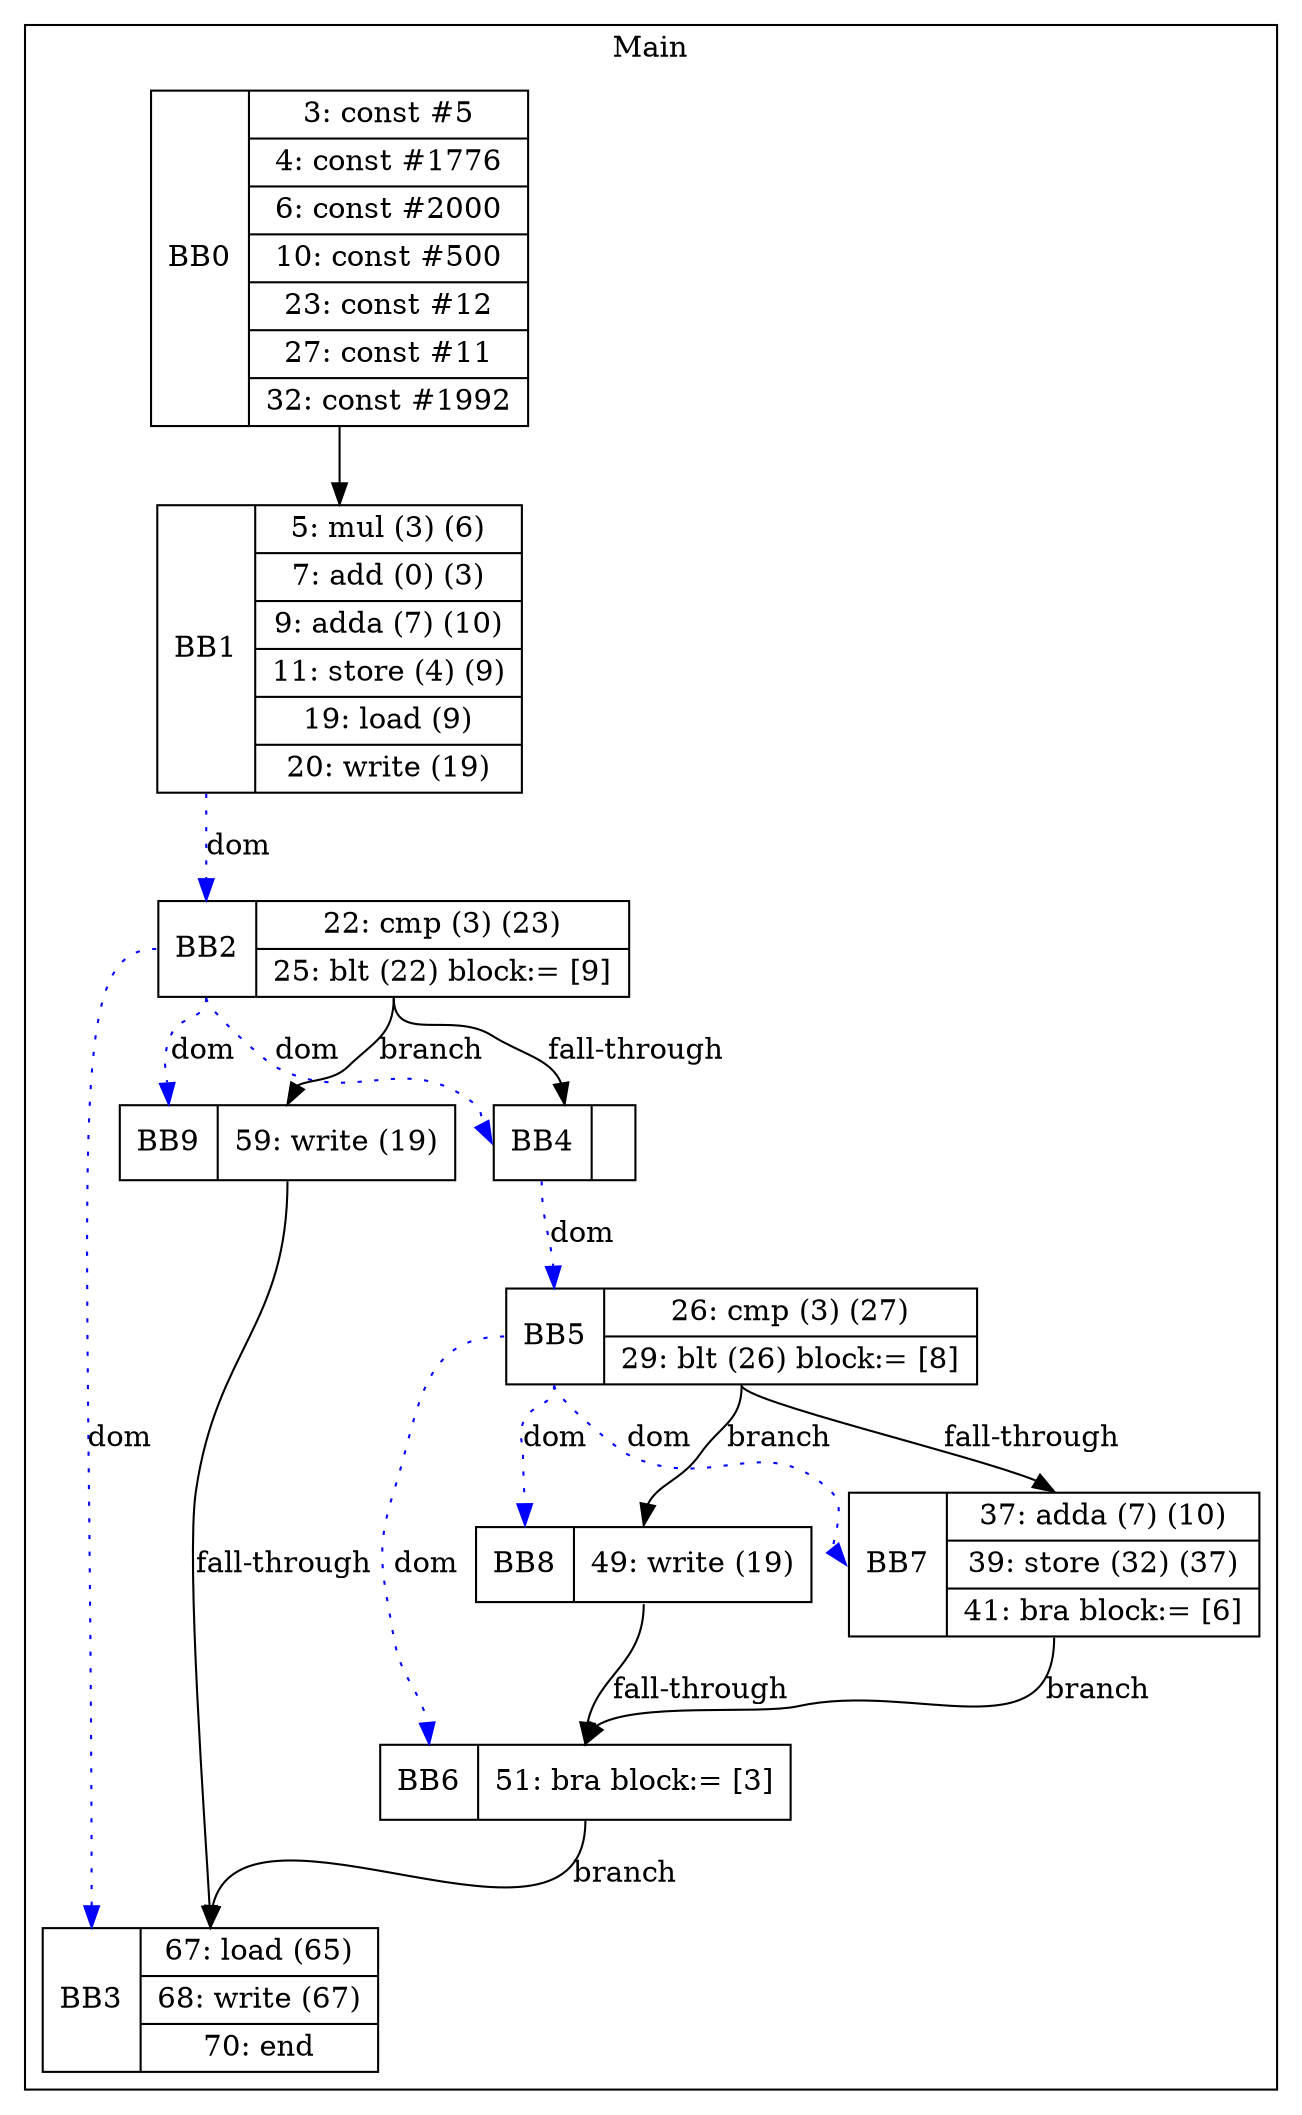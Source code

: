 digraph G {
node [shape=record];
subgraph cluster_main{
label = "Main";
BB0 [shape=record, label="<b>BB0|{3: const #5|4: const #1776|6: const #2000|10: const #500|23: const #12|27: const #11|32: const #1992}"];
BB1 [shape=record, label="<b>BB1|{5: mul (3) (6)|7: add (0) (3)|9: adda (7) (10)|11: store (4) (9)|19: load (9)|20: write (19)}"];
BB2 [shape=record, label="<b>BB2|{22: cmp (3) (23)|25: blt (22) block:= [9]}"];
BB3 [shape=record, label="<b>BB3|{67: load (65)|68: write (67)|70: end}"];
BB4 [shape=record, label="<b>BB4|}"];
BB5 [shape=record, label="<b>BB5|{26: cmp (3) (27)|29: blt (26) block:= [8]}"];
BB6 [shape=record, label="<b>BB6|{51: bra block:= [3]}"];
BB7 [shape=record, label="<b>BB7|{37: adda (7) (10)|39: store (32) (37)|41: bra block:= [6]}"];
BB8 [shape=record, label="<b>BB8|{49: write (19)}"];
BB9 [shape=record, label="<b>BB9|{59: write (19)}"];
}
BB0:s -> BB1:n ;
BB2:b -> BB4:b [color=blue, style=dotted, label="dom"];
BB1:b -> BB2:b [color=blue, style=dotted, label="dom"];
BB5:b -> BB8:b [color=blue, style=dotted, label="dom"];
BB5:b -> BB7:b [color=blue, style=dotted, label="dom"];
BB2:b -> BB3:b [color=blue, style=dotted, label="dom"];
BB2:b -> BB9:b [color=blue, style=dotted, label="dom"];
BB4:b -> BB5:b [color=blue, style=dotted, label="dom"];
BB5:b -> BB6:b [color=blue, style=dotted, label="dom"];
BB2:s -> BB9:n [label="branch"];
BB6:s -> BB3:n [label="branch"];
BB7:s -> BB6:n [label="branch"];
BB5:s -> BB8:n [label="branch"];
BB2:s -> BB4:n [label="fall-through"];
BB5:s -> BB7:n [label="fall-through"];
BB9:s -> BB3:n [label="fall-through"];
BB8:s -> BB6:n [label="fall-through"];
}

